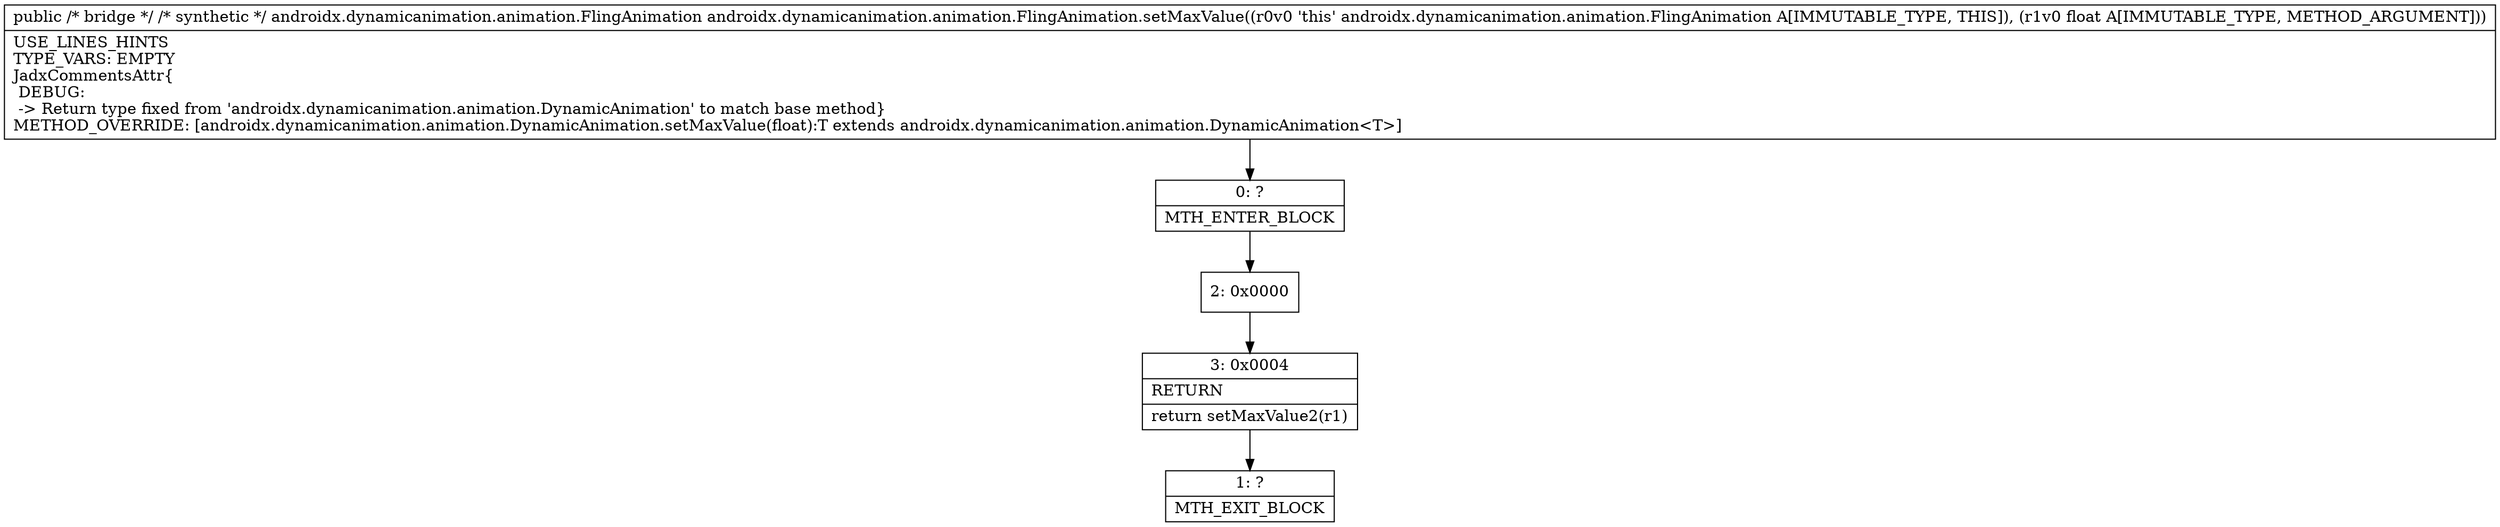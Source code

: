 digraph "CFG forandroidx.dynamicanimation.animation.FlingAnimation.setMaxValue(F)Landroidx\/dynamicanimation\/animation\/DynamicAnimation;" {
Node_0 [shape=record,label="{0\:\ ?|MTH_ENTER_BLOCK\l}"];
Node_2 [shape=record,label="{2\:\ 0x0000}"];
Node_3 [shape=record,label="{3\:\ 0x0004|RETURN\l|return setMaxValue2(r1)\l}"];
Node_1 [shape=record,label="{1\:\ ?|MTH_EXIT_BLOCK\l}"];
MethodNode[shape=record,label="{public \/* bridge *\/ \/* synthetic *\/ androidx.dynamicanimation.animation.FlingAnimation androidx.dynamicanimation.animation.FlingAnimation.setMaxValue((r0v0 'this' androidx.dynamicanimation.animation.FlingAnimation A[IMMUTABLE_TYPE, THIS]), (r1v0 float A[IMMUTABLE_TYPE, METHOD_ARGUMENT]))  | USE_LINES_HINTS\lTYPE_VARS: EMPTY\lJadxCommentsAttr\{\l DEBUG: \l \-\> Return type fixed from 'androidx.dynamicanimation.animation.DynamicAnimation' to match base method\}\lMETHOD_OVERRIDE: [androidx.dynamicanimation.animation.DynamicAnimation.setMaxValue(float):T extends androidx.dynamicanimation.animation.DynamicAnimation\<T\>]\l}"];
MethodNode -> Node_0;Node_0 -> Node_2;
Node_2 -> Node_3;
Node_3 -> Node_1;
}

